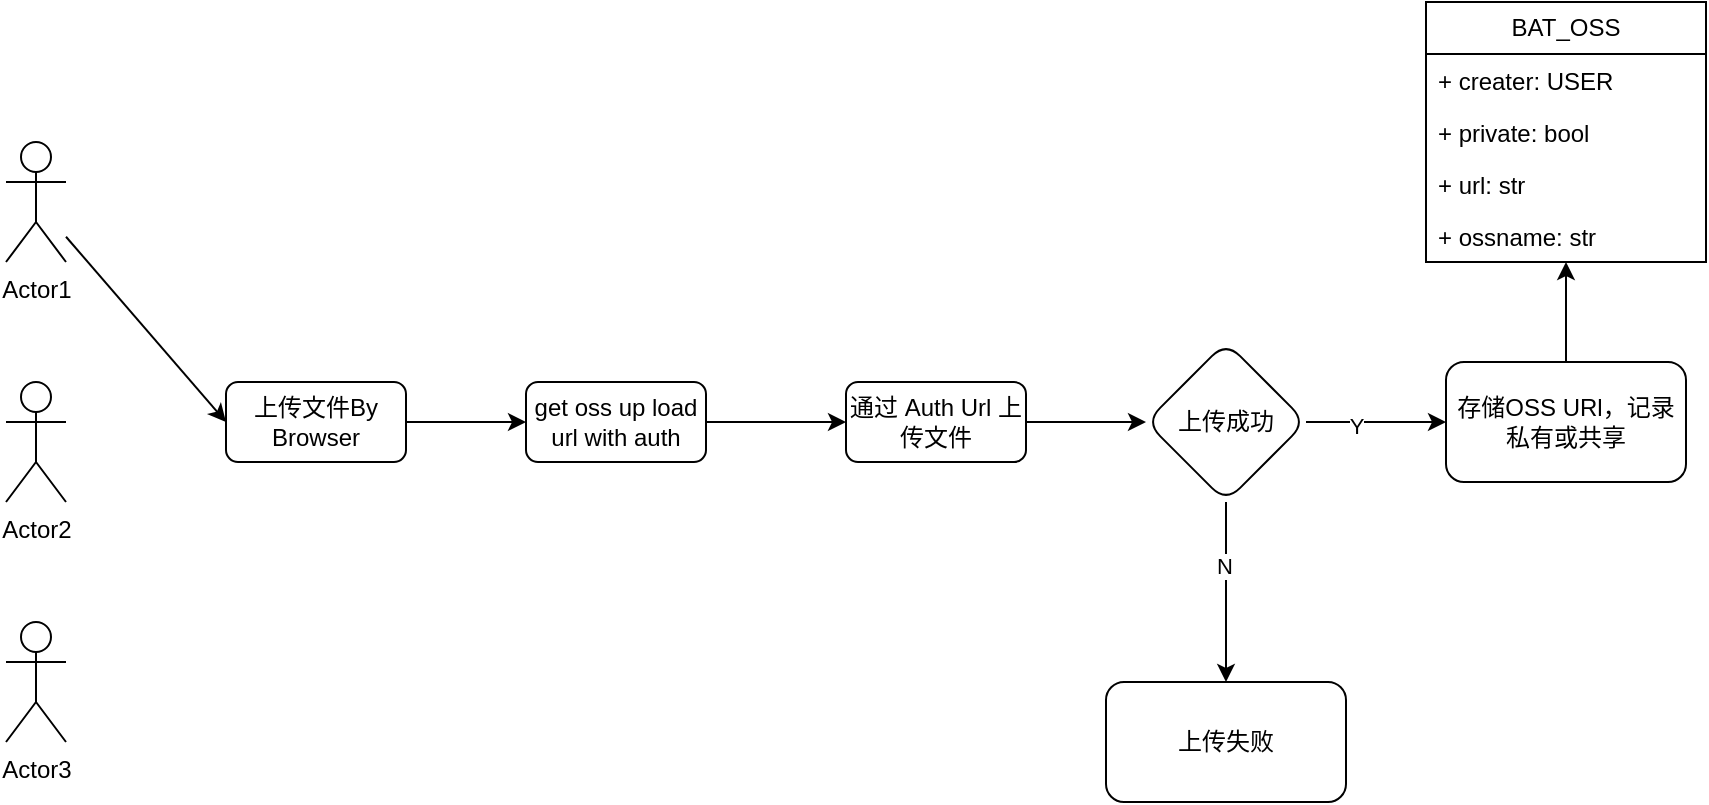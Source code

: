 <mxfile version="21.3.6" type="github">
  <diagram name="第 1 页" id="T5nhlxBBcjZQmFqYQF76">
    <mxGraphModel dx="819" dy="447" grid="1" gridSize="10" guides="1" tooltips="1" connect="1" arrows="1" fold="1" page="1" pageScale="1" pageWidth="827" pageHeight="1169" math="0" shadow="0">
      <root>
        <mxCell id="0" />
        <mxCell id="1" parent="0" />
        <mxCell id="C_uT_jBKD8Ni-PDnoCpX-7" style="rounded=0;orthogonalLoop=1;jettySize=auto;html=1;entryX=0;entryY=0.5;entryDx=0;entryDy=0;" edge="1" parent="1" source="C_uT_jBKD8Ni-PDnoCpX-1" target="C_uT_jBKD8Ni-PDnoCpX-6">
          <mxGeometry relative="1" as="geometry" />
        </mxCell>
        <mxCell id="C_uT_jBKD8Ni-PDnoCpX-1" value="Actor1" style="shape=umlActor;verticalLabelPosition=bottom;verticalAlign=top;html=1;" vertex="1" parent="1">
          <mxGeometry x="90" y="320" width="30" height="60" as="geometry" />
        </mxCell>
        <mxCell id="C_uT_jBKD8Ni-PDnoCpX-2" value="Actor2" style="shape=umlActor;verticalLabelPosition=bottom;verticalAlign=top;html=1;" vertex="1" parent="1">
          <mxGeometry x="90" y="440" width="30" height="60" as="geometry" />
        </mxCell>
        <mxCell id="C_uT_jBKD8Ni-PDnoCpX-3" value="Actor3" style="shape=umlActor;verticalLabelPosition=bottom;verticalAlign=top;html=1;" vertex="1" parent="1">
          <mxGeometry x="90" y="560" width="30" height="60" as="geometry" />
        </mxCell>
        <mxCell id="C_uT_jBKD8Ni-PDnoCpX-9" style="edgeStyle=orthogonalEdgeStyle;rounded=0;orthogonalLoop=1;jettySize=auto;html=1;" edge="1" parent="1" source="C_uT_jBKD8Ni-PDnoCpX-6" target="C_uT_jBKD8Ni-PDnoCpX-8">
          <mxGeometry relative="1" as="geometry" />
        </mxCell>
        <mxCell id="C_uT_jBKD8Ni-PDnoCpX-6" value="上传文件By Browser" style="rounded=1;whiteSpace=wrap;html=1;" vertex="1" parent="1">
          <mxGeometry x="200" y="440" width="90" height="40" as="geometry" />
        </mxCell>
        <mxCell id="C_uT_jBKD8Ni-PDnoCpX-11" style="edgeStyle=orthogonalEdgeStyle;rounded=0;orthogonalLoop=1;jettySize=auto;html=1;" edge="1" parent="1" source="C_uT_jBKD8Ni-PDnoCpX-8" target="C_uT_jBKD8Ni-PDnoCpX-10">
          <mxGeometry relative="1" as="geometry" />
        </mxCell>
        <mxCell id="C_uT_jBKD8Ni-PDnoCpX-8" value="get oss up load url with auth" style="rounded=1;whiteSpace=wrap;html=1;" vertex="1" parent="1">
          <mxGeometry x="350" y="440" width="90" height="40" as="geometry" />
        </mxCell>
        <mxCell id="C_uT_jBKD8Ni-PDnoCpX-13" value="" style="edgeStyle=orthogonalEdgeStyle;rounded=0;orthogonalLoop=1;jettySize=auto;html=1;" edge="1" parent="1" source="C_uT_jBKD8Ni-PDnoCpX-10" target="C_uT_jBKD8Ni-PDnoCpX-12">
          <mxGeometry relative="1" as="geometry" />
        </mxCell>
        <mxCell id="C_uT_jBKD8Ni-PDnoCpX-10" value="通过 Auth Url 上传文件" style="rounded=1;whiteSpace=wrap;html=1;" vertex="1" parent="1">
          <mxGeometry x="510" y="440" width="90" height="40" as="geometry" />
        </mxCell>
        <mxCell id="C_uT_jBKD8Ni-PDnoCpX-15" value="" style="edgeStyle=orthogonalEdgeStyle;rounded=0;orthogonalLoop=1;jettySize=auto;html=1;" edge="1" parent="1" source="C_uT_jBKD8Ni-PDnoCpX-12" target="C_uT_jBKD8Ni-PDnoCpX-14">
          <mxGeometry relative="1" as="geometry" />
        </mxCell>
        <mxCell id="C_uT_jBKD8Ni-PDnoCpX-16" value="Y" style="edgeLabel;html=1;align=center;verticalAlign=middle;resizable=0;points=[];" vertex="1" connectable="0" parent="C_uT_jBKD8Ni-PDnoCpX-15">
          <mxGeometry x="-0.302" y="-2" relative="1" as="geometry">
            <mxPoint as="offset" />
          </mxGeometry>
        </mxCell>
        <mxCell id="C_uT_jBKD8Ni-PDnoCpX-20" value="" style="edgeStyle=orthogonalEdgeStyle;rounded=0;orthogonalLoop=1;jettySize=auto;html=1;" edge="1" parent="1" source="C_uT_jBKD8Ni-PDnoCpX-12" target="C_uT_jBKD8Ni-PDnoCpX-22">
          <mxGeometry relative="1" as="geometry">
            <mxPoint x="700" y="580" as="targetPoint" />
          </mxGeometry>
        </mxCell>
        <mxCell id="C_uT_jBKD8Ni-PDnoCpX-21" value="N" style="edgeLabel;html=1;align=center;verticalAlign=middle;resizable=0;points=[];" vertex="1" connectable="0" parent="C_uT_jBKD8Ni-PDnoCpX-20">
          <mxGeometry x="-0.304" y="-1" relative="1" as="geometry">
            <mxPoint as="offset" />
          </mxGeometry>
        </mxCell>
        <mxCell id="C_uT_jBKD8Ni-PDnoCpX-12" value="上传成功" style="rhombus;whiteSpace=wrap;html=1;rounded=1;" vertex="1" parent="1">
          <mxGeometry x="660" y="420" width="80" height="80" as="geometry" />
        </mxCell>
        <mxCell id="C_uT_jBKD8Ni-PDnoCpX-28" style="rounded=0;orthogonalLoop=1;jettySize=auto;html=1;" edge="1" parent="1" source="C_uT_jBKD8Ni-PDnoCpX-14" target="C_uT_jBKD8Ni-PDnoCpX-23">
          <mxGeometry relative="1" as="geometry" />
        </mxCell>
        <mxCell id="C_uT_jBKD8Ni-PDnoCpX-14" value="存储OSS URl，记录私有或共享" style="whiteSpace=wrap;html=1;rounded=1;" vertex="1" parent="1">
          <mxGeometry x="810" y="430" width="120" height="60" as="geometry" />
        </mxCell>
        <mxCell id="C_uT_jBKD8Ni-PDnoCpX-22" value="上传失败" style="whiteSpace=wrap;html=1;rounded=1;" vertex="1" parent="1">
          <mxGeometry x="640" y="590" width="120" height="60" as="geometry" />
        </mxCell>
        <mxCell id="C_uT_jBKD8Ni-PDnoCpX-23" value="BAT_OSS" style="swimlane;fontStyle=0;childLayout=stackLayout;horizontal=1;startSize=26;fillColor=none;horizontalStack=0;resizeParent=1;resizeParentMax=0;resizeLast=0;collapsible=1;marginBottom=0;whiteSpace=wrap;html=1;" vertex="1" parent="1">
          <mxGeometry x="800" y="250" width="140" height="130" as="geometry" />
        </mxCell>
        <mxCell id="C_uT_jBKD8Ni-PDnoCpX-24" value="+ creater: USER" style="text;strokeColor=none;fillColor=none;align=left;verticalAlign=top;spacingLeft=4;spacingRight=4;overflow=hidden;rotatable=0;points=[[0,0.5],[1,0.5]];portConstraint=eastwest;whiteSpace=wrap;html=1;" vertex="1" parent="C_uT_jBKD8Ni-PDnoCpX-23">
          <mxGeometry y="26" width="140" height="26" as="geometry" />
        </mxCell>
        <mxCell id="C_uT_jBKD8Ni-PDnoCpX-25" value="+ private: bool" style="text;strokeColor=none;fillColor=none;align=left;verticalAlign=top;spacingLeft=4;spacingRight=4;overflow=hidden;rotatable=0;points=[[0,0.5],[1,0.5]];portConstraint=eastwest;whiteSpace=wrap;html=1;" vertex="1" parent="C_uT_jBKD8Ni-PDnoCpX-23">
          <mxGeometry y="52" width="140" height="26" as="geometry" />
        </mxCell>
        <mxCell id="C_uT_jBKD8Ni-PDnoCpX-26" value="+ url: str" style="text;strokeColor=none;fillColor=none;align=left;verticalAlign=top;spacingLeft=4;spacingRight=4;overflow=hidden;rotatable=0;points=[[0,0.5],[1,0.5]];portConstraint=eastwest;whiteSpace=wrap;html=1;" vertex="1" parent="C_uT_jBKD8Ni-PDnoCpX-23">
          <mxGeometry y="78" width="140" height="26" as="geometry" />
        </mxCell>
        <mxCell id="C_uT_jBKD8Ni-PDnoCpX-27" value="+ ossname: str" style="text;strokeColor=none;fillColor=none;align=left;verticalAlign=top;spacingLeft=4;spacingRight=4;overflow=hidden;rotatable=0;points=[[0,0.5],[1,0.5]];portConstraint=eastwest;whiteSpace=wrap;html=1;" vertex="1" parent="C_uT_jBKD8Ni-PDnoCpX-23">
          <mxGeometry y="104" width="140" height="26" as="geometry" />
        </mxCell>
      </root>
    </mxGraphModel>
  </diagram>
</mxfile>
